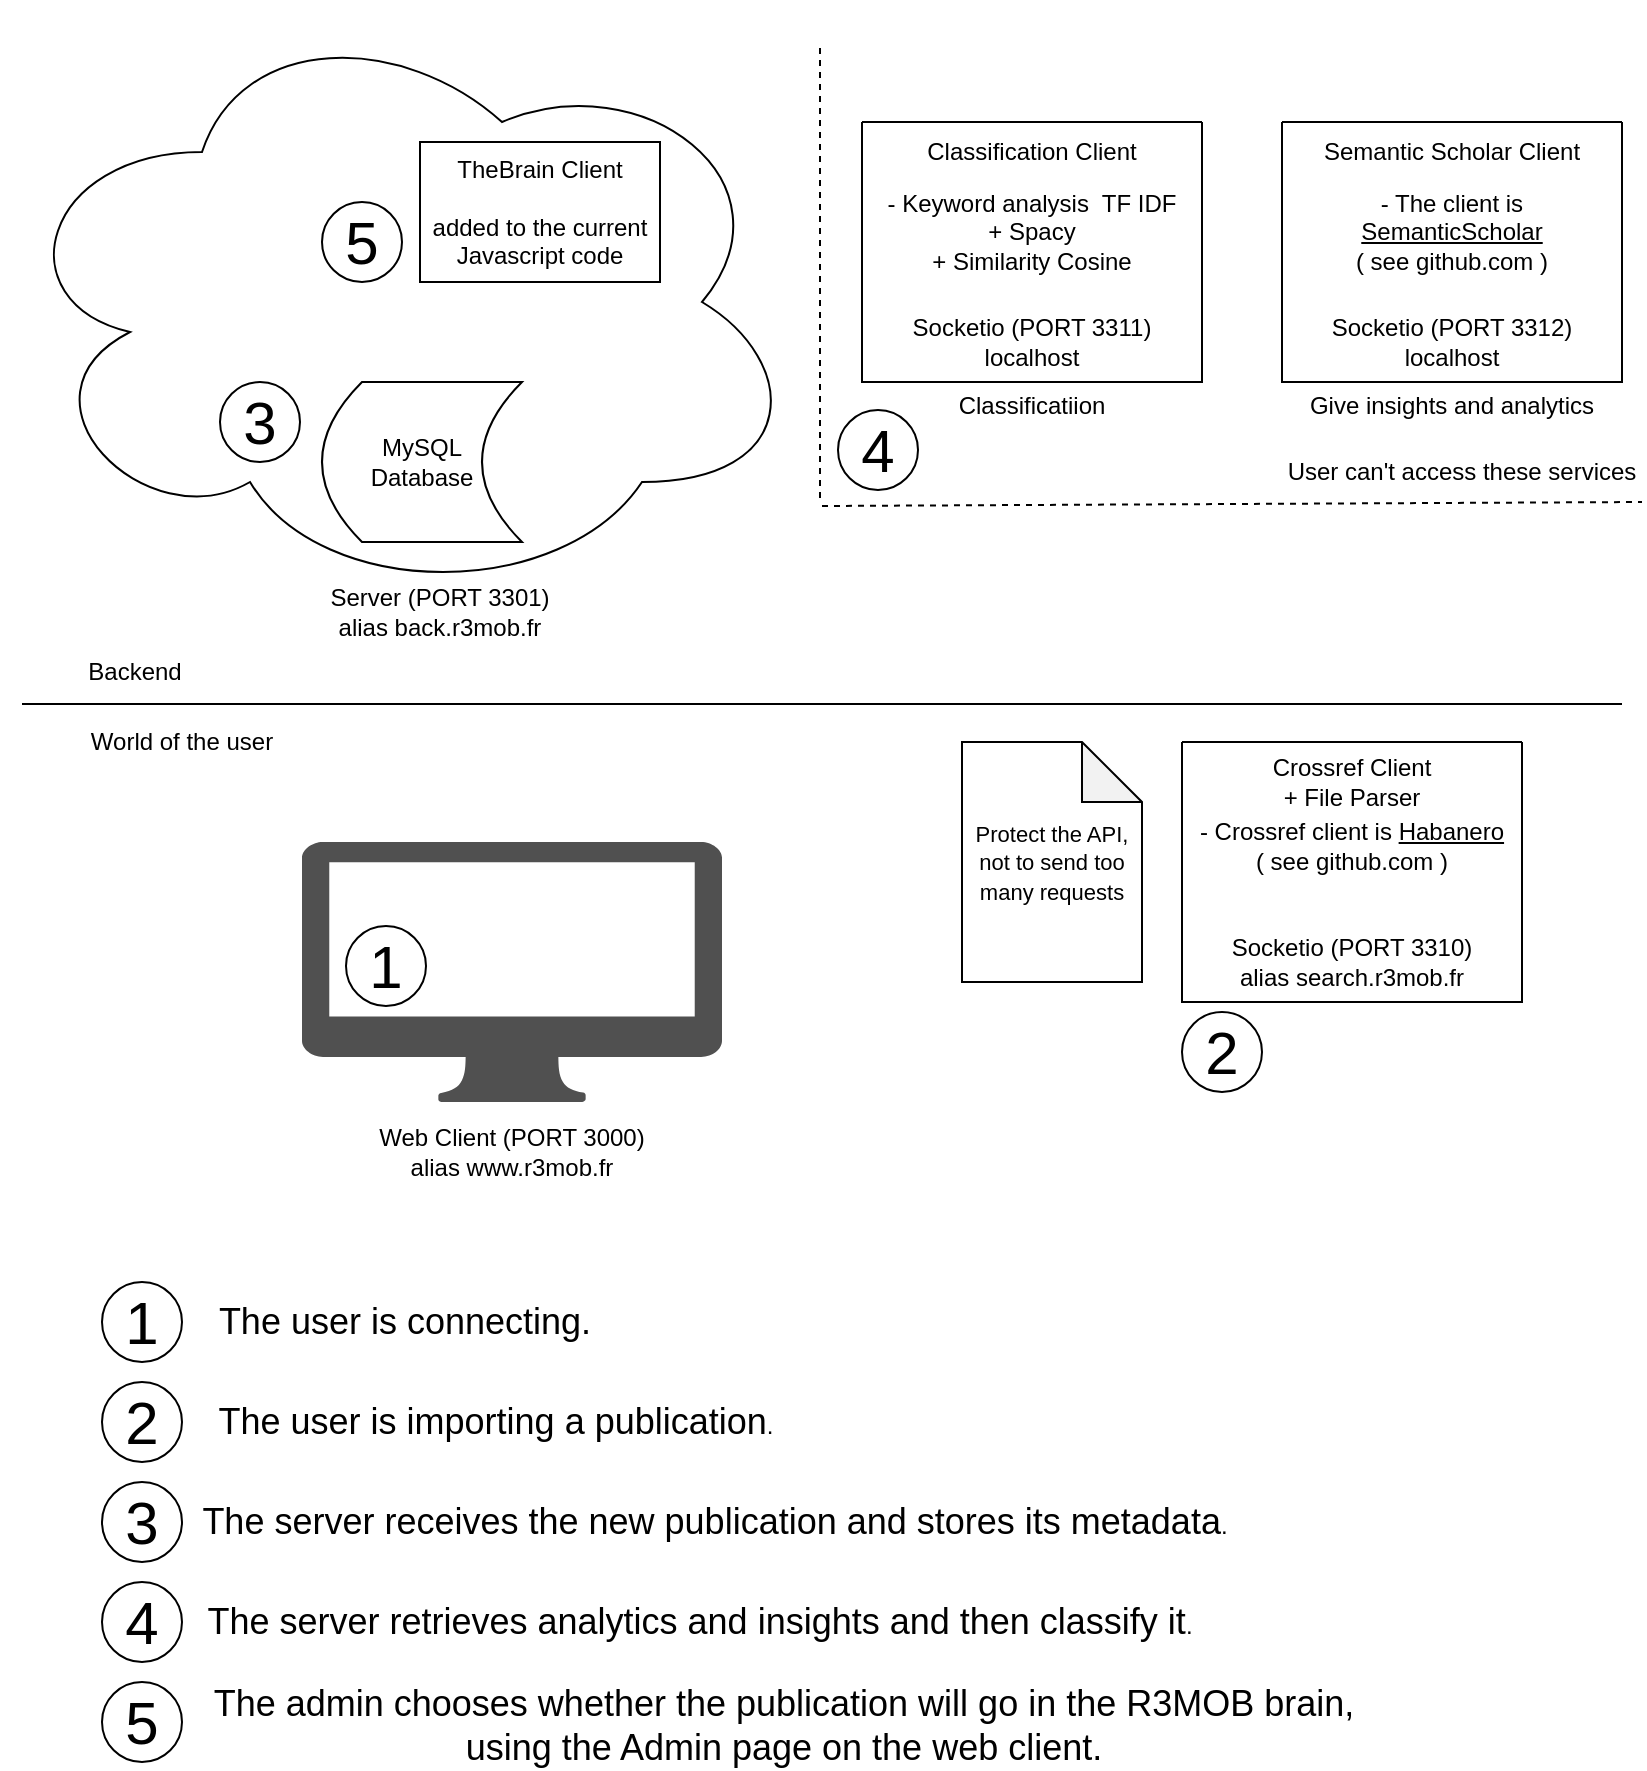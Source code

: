 <mxfile version="27.0.4">
  <diagram name="Page-1" id="gwwkm0NiXWrdUEdysa56">
    <mxGraphModel dx="1213" dy="672" grid="1" gridSize="10" guides="1" tooltips="1" connect="1" arrows="1" fold="1" page="1" pageScale="1" pageWidth="850" pageHeight="1100" math="0" shadow="0">
      <root>
        <mxCell id="0" />
        <mxCell id="1" parent="0" />
        <mxCell id="EcsS1EzJX6CtZgbFS-dB-19" value="" style="swimlane;startSize=0;" vertex="1" parent="1">
          <mxGeometry x="650" y="60" width="170" height="130" as="geometry" />
        </mxCell>
        <mxCell id="EcsS1EzJX6CtZgbFS-dB-20" value="Semantic Scholar Client" style="text;html=1;align=center;verticalAlign=middle;whiteSpace=wrap;rounded=0;" vertex="1" parent="EcsS1EzJX6CtZgbFS-dB-19">
          <mxGeometry width="170" height="30" as="geometry" />
        </mxCell>
        <mxCell id="EcsS1EzJX6CtZgbFS-dB-27" value="Socketio (PORT 3312)&lt;br&gt;localhost" style="text;html=1;align=center;verticalAlign=middle;whiteSpace=wrap;rounded=0;" vertex="1" parent="EcsS1EzJX6CtZgbFS-dB-19">
          <mxGeometry y="90" width="170" height="40" as="geometry" />
        </mxCell>
        <mxCell id="EcsS1EzJX6CtZgbFS-dB-51" value="- The client is &lt;u&gt;SemanticScholar&lt;/u&gt;&lt;br&gt;( see github.com )" style="text;html=1;align=center;verticalAlign=middle;whiteSpace=wrap;rounded=0;" vertex="1" parent="EcsS1EzJX6CtZgbFS-dB-19">
          <mxGeometry x="5" y="30" width="160" height="50" as="geometry" />
        </mxCell>
        <mxCell id="EcsS1EzJX6CtZgbFS-dB-23" value="" style="swimlane;startSize=0;" vertex="1" parent="1">
          <mxGeometry x="600" y="370" width="170" height="130" as="geometry" />
        </mxCell>
        <mxCell id="EcsS1EzJX6CtZgbFS-dB-24" value="Crossref Client&lt;br&gt;+ File Parser" style="text;html=1;align=center;verticalAlign=middle;whiteSpace=wrap;rounded=0;" vertex="1" parent="EcsS1EzJX6CtZgbFS-dB-23">
          <mxGeometry y="5" width="170" height="30" as="geometry" />
        </mxCell>
        <mxCell id="EcsS1EzJX6CtZgbFS-dB-25" value="&lt;div&gt;Socketio (PORT 3310)&lt;br&gt;alias search.r3mob.fr&lt;/div&gt;" style="text;html=1;align=center;verticalAlign=middle;whiteSpace=wrap;rounded=0;" vertex="1" parent="EcsS1EzJX6CtZgbFS-dB-23">
          <mxGeometry y="90" width="170" height="40" as="geometry" />
        </mxCell>
        <mxCell id="EcsS1EzJX6CtZgbFS-dB-50" value="&lt;div&gt;- Crossref client is &lt;u&gt;Habanero&lt;/u&gt;&lt;/div&gt;&lt;div&gt;( see github.com )&lt;/div&gt;" style="text;html=1;align=center;verticalAlign=middle;whiteSpace=wrap;rounded=0;" vertex="1" parent="EcsS1EzJX6CtZgbFS-dB-23">
          <mxGeometry x="5" y="37" width="160" height="30" as="geometry" />
        </mxCell>
        <mxCell id="EcsS1EzJX6CtZgbFS-dB-28" value="" style="swimlane;startSize=0;" vertex="1" parent="1">
          <mxGeometry x="440" y="60" width="170" height="130" as="geometry" />
        </mxCell>
        <mxCell id="EcsS1EzJX6CtZgbFS-dB-29" value="Classification Client" style="text;html=1;align=center;verticalAlign=middle;whiteSpace=wrap;rounded=0;" vertex="1" parent="EcsS1EzJX6CtZgbFS-dB-28">
          <mxGeometry width="170" height="30" as="geometry" />
        </mxCell>
        <mxCell id="EcsS1EzJX6CtZgbFS-dB-30" value="Socketio (PORT 3311)&lt;br&gt;localhost" style="text;html=1;align=center;verticalAlign=middle;whiteSpace=wrap;rounded=0;" vertex="1" parent="EcsS1EzJX6CtZgbFS-dB-28">
          <mxGeometry y="90" width="170" height="40" as="geometry" />
        </mxCell>
        <mxCell id="EcsS1EzJX6CtZgbFS-dB-57" value="- Keyword analysis&amp;nbsp; TF IDF&lt;br&gt;+ Spacy&lt;br&gt;+ Similarity Cosine" style="text;html=1;align=center;verticalAlign=middle;whiteSpace=wrap;rounded=0;" vertex="1" parent="EcsS1EzJX6CtZgbFS-dB-28">
          <mxGeometry x="5" y="30" width="160" height="50" as="geometry" />
        </mxCell>
        <mxCell id="EcsS1EzJX6CtZgbFS-dB-31" value="" style="sketch=0;pointerEvents=1;shadow=0;dashed=0;html=1;strokeColor=none;fillColor=#505050;labelPosition=center;verticalLabelPosition=bottom;verticalAlign=top;outlineConnect=0;align=center;shape=mxgraph.office.devices.mac_client;" vertex="1" parent="1">
          <mxGeometry x="160" y="420" width="210" height="130" as="geometry" />
        </mxCell>
        <mxCell id="EcsS1EzJX6CtZgbFS-dB-33" value="Web Client (PORT 3000)&lt;br&gt;alias www.r3mob.fr" style="text;html=1;align=center;verticalAlign=middle;whiteSpace=wrap;rounded=0;" vertex="1" parent="1">
          <mxGeometry x="185" y="560" width="160" height="30" as="geometry" />
        </mxCell>
        <mxCell id="EcsS1EzJX6CtZgbFS-dB-8" value="&lt;div&gt;Server (PORT 3301)&lt;br&gt;alias back.r3mob.fr&lt;/div&gt;" style="text;html=1;align=center;verticalAlign=middle;whiteSpace=wrap;rounded=0;" vertex="1" parent="1">
          <mxGeometry x="159" y="290" width="140" height="30" as="geometry" />
        </mxCell>
        <mxCell id="EcsS1EzJX6CtZgbFS-dB-7" value="" style="ellipse;shape=cloud;whiteSpace=wrap;html=1;" vertex="1" parent="1">
          <mxGeometry x="10" width="400" height="300" as="geometry" />
        </mxCell>
        <mxCell id="EcsS1EzJX6CtZgbFS-dB-13" value="&lt;div&gt;MySQL&lt;/div&gt;&lt;div&gt;Database&lt;/div&gt;" style="shape=dataStorage;whiteSpace=wrap;html=1;fixedSize=1;" vertex="1" parent="1">
          <mxGeometry x="170" y="190" width="100" height="80" as="geometry" />
        </mxCell>
        <mxCell id="EcsS1EzJX6CtZgbFS-dB-6" value="&lt;div&gt;TheBrain Client&lt;/div&gt;&lt;div&gt;&lt;br&gt;&lt;/div&gt;&lt;div&gt;added to the current Javascript code&lt;/div&gt;" style="rounded=0;whiteSpace=wrap;html=1;" vertex="1" parent="1">
          <mxGeometry x="219" y="70" width="120" height="70" as="geometry" />
        </mxCell>
        <mxCell id="EcsS1EzJX6CtZgbFS-dB-34" value="" style="endArrow=none;html=1;rounded=0;" edge="1" parent="1">
          <mxGeometry width="50" height="50" relative="1" as="geometry">
            <mxPoint x="20" y="351" as="sourcePoint" />
            <mxPoint x="820" y="351" as="targetPoint" />
          </mxGeometry>
        </mxCell>
        <mxCell id="EcsS1EzJX6CtZgbFS-dB-35" value="World of the user" style="text;html=1;align=center;verticalAlign=middle;whiteSpace=wrap;rounded=0;" vertex="1" parent="1">
          <mxGeometry x="15" y="355" width="170" height="30" as="geometry" />
        </mxCell>
        <mxCell id="EcsS1EzJX6CtZgbFS-dB-37" value="Backend" style="text;html=1;align=center;verticalAlign=middle;whiteSpace=wrap;rounded=0;" vertex="1" parent="1">
          <mxGeometry x="25" y="320" width="103" height="30" as="geometry" />
        </mxCell>
        <mxCell id="EcsS1EzJX6CtZgbFS-dB-40" value="" style="endArrow=none;dashed=1;html=1;rounded=0;" edge="1" parent="1">
          <mxGeometry width="50" height="50" relative="1" as="geometry">
            <mxPoint x="419" y="248" as="sourcePoint" />
            <mxPoint x="419" y="20" as="targetPoint" />
          </mxGeometry>
        </mxCell>
        <mxCell id="EcsS1EzJX6CtZgbFS-dB-41" value="" style="endArrow=none;dashed=1;html=1;rounded=0;" edge="1" parent="1">
          <mxGeometry width="50" height="50" relative="1" as="geometry">
            <mxPoint x="420" y="252" as="sourcePoint" />
            <mxPoint x="830" y="250" as="targetPoint" />
          </mxGeometry>
        </mxCell>
        <mxCell id="EcsS1EzJX6CtZgbFS-dB-42" value="User can&#39;t access these services" style="text;html=1;align=center;verticalAlign=middle;whiteSpace=wrap;rounded=0;" vertex="1" parent="1">
          <mxGeometry x="650" y="220" width="180" height="30" as="geometry" />
        </mxCell>
        <mxCell id="EcsS1EzJX6CtZgbFS-dB-43" value="&lt;font style=&quot;font-size: 30px;&quot;&gt;1&lt;/font&gt;" style="ellipse;whiteSpace=wrap;html=1;aspect=fixed;" vertex="1" parent="1">
          <mxGeometry x="60" y="640" width="40" height="40" as="geometry" />
        </mxCell>
        <mxCell id="EcsS1EzJX6CtZgbFS-dB-44" value="&lt;font style=&quot;font-size: 30px;&quot;&gt;2&lt;/font&gt;" style="ellipse;whiteSpace=wrap;html=1;aspect=fixed;" vertex="1" parent="1">
          <mxGeometry x="60" y="690" width="40" height="40" as="geometry" />
        </mxCell>
        <mxCell id="EcsS1EzJX6CtZgbFS-dB-45" value="&lt;font style=&quot;font-size: 30px;&quot;&gt;3&lt;/font&gt;" style="ellipse;whiteSpace=wrap;html=1;aspect=fixed;" vertex="1" parent="1">
          <mxGeometry x="60" y="740" width="40" height="40" as="geometry" />
        </mxCell>
        <mxCell id="EcsS1EzJX6CtZgbFS-dB-46" value="&lt;font style=&quot;font-size: 30px;&quot;&gt;4&lt;/font&gt;" style="ellipse;whiteSpace=wrap;html=1;aspect=fixed;" vertex="1" parent="1">
          <mxGeometry x="60" y="790" width="40" height="40" as="geometry" />
        </mxCell>
        <mxCell id="EcsS1EzJX6CtZgbFS-dB-47" value="&lt;font style=&quot;font-size: 18px;&quot;&gt;The user is connecting.&amp;nbsp;&lt;/font&gt;" style="text;html=1;align=center;verticalAlign=middle;whiteSpace=wrap;rounded=0;" vertex="1" parent="1">
          <mxGeometry x="109" y="645" width="210" height="30" as="geometry" />
        </mxCell>
        <mxCell id="EcsS1EzJX6CtZgbFS-dB-48" value="&lt;font style=&quot;font-size: 18px;&quot;&gt;The user is importing a publication&lt;/font&gt;." style="text;html=1;align=center;verticalAlign=middle;whiteSpace=wrap;rounded=0;" vertex="1" parent="1">
          <mxGeometry x="107" y="695" width="300" height="30" as="geometry" />
        </mxCell>
        <mxCell id="EcsS1EzJX6CtZgbFS-dB-49" value="&lt;font style=&quot;font-size: 18px;&quot;&gt;The server receives the new publication and stores its metadata&lt;/font&gt;." style="text;html=1;align=center;verticalAlign=middle;whiteSpace=wrap;rounded=0;" vertex="1" parent="1">
          <mxGeometry x="97" y="745" width="539" height="30" as="geometry" />
        </mxCell>
        <mxCell id="EcsS1EzJX6CtZgbFS-dB-53" value="&lt;font style=&quot;font-size: 30px;&quot;&gt;5&lt;/font&gt;" style="ellipse;whiteSpace=wrap;html=1;aspect=fixed;" vertex="1" parent="1">
          <mxGeometry x="60" y="840" width="40" height="40" as="geometry" />
        </mxCell>
        <mxCell id="EcsS1EzJX6CtZgbFS-dB-54" value="&lt;font style=&quot;font-size: 18px;&quot;&gt;The server retrieves analytics and insights and then classify it&lt;/font&gt;." style="text;html=1;align=center;verticalAlign=middle;whiteSpace=wrap;rounded=0;" vertex="1" parent="1">
          <mxGeometry x="104" y="795" width="510" height="30" as="geometry" />
        </mxCell>
        <mxCell id="EcsS1EzJX6CtZgbFS-dB-55" value="&lt;div&gt;&lt;font style=&quot;font-size: 18px;&quot;&gt;The admin chooses whether the publication will go in the R3MOB brain, using the Admin page on the web client.&lt;/font&gt;&lt;/div&gt;" style="text;html=1;align=center;verticalAlign=middle;whiteSpace=wrap;rounded=0;" vertex="1" parent="1">
          <mxGeometry x="111" y="847" width="580" height="30" as="geometry" />
        </mxCell>
        <mxCell id="EcsS1EzJX6CtZgbFS-dB-58" value="&lt;font style=&quot;font-size: 11px;&quot;&gt;Protect the API,&lt;br&gt;not to send too many requests&lt;/font&gt;" style="shape=note;whiteSpace=wrap;html=1;backgroundOutline=1;darkOpacity=0.05;" vertex="1" parent="1">
          <mxGeometry x="490" y="370" width="90" height="120" as="geometry" />
        </mxCell>
        <mxCell id="EcsS1EzJX6CtZgbFS-dB-59" value="&lt;font style=&quot;font-size: 30px;&quot;&gt;1&lt;/font&gt;" style="ellipse;whiteSpace=wrap;html=1;aspect=fixed;" vertex="1" parent="1">
          <mxGeometry x="182" y="462" width="40" height="40" as="geometry" />
        </mxCell>
        <mxCell id="EcsS1EzJX6CtZgbFS-dB-60" value="&lt;font style=&quot;font-size: 30px;&quot;&gt;2&lt;/font&gt;" style="ellipse;whiteSpace=wrap;html=1;aspect=fixed;" vertex="1" parent="1">
          <mxGeometry x="600" y="505" width="40" height="40" as="geometry" />
        </mxCell>
        <mxCell id="EcsS1EzJX6CtZgbFS-dB-61" value="&lt;font style=&quot;font-size: 30px;&quot;&gt;3&lt;/font&gt;" style="ellipse;whiteSpace=wrap;html=1;aspect=fixed;" vertex="1" parent="1">
          <mxGeometry x="119" y="190" width="40" height="40" as="geometry" />
        </mxCell>
        <mxCell id="EcsS1EzJX6CtZgbFS-dB-62" value="&lt;font style=&quot;font-size: 30px;&quot;&gt;4&lt;/font&gt;" style="ellipse;whiteSpace=wrap;html=1;aspect=fixed;" vertex="1" parent="1">
          <mxGeometry x="428" y="204" width="40" height="40" as="geometry" />
        </mxCell>
        <mxCell id="EcsS1EzJX6CtZgbFS-dB-63" value="&lt;font style=&quot;font-size: 30px;&quot;&gt;5&lt;/font&gt;" style="ellipse;whiteSpace=wrap;html=1;aspect=fixed;" vertex="1" parent="1">
          <mxGeometry x="170" y="100" width="40" height="40" as="geometry" />
        </mxCell>
        <mxCell id="EcsS1EzJX6CtZgbFS-dB-66" value="Give insights and analytics" style="text;html=1;align=center;verticalAlign=middle;whiteSpace=wrap;rounded=0;" vertex="1" parent="1">
          <mxGeometry x="650" y="187" width="170" height="30" as="geometry" />
        </mxCell>
        <mxCell id="EcsS1EzJX6CtZgbFS-dB-67" value="Classificatiion" style="text;html=1;align=center;verticalAlign=middle;whiteSpace=wrap;rounded=0;" vertex="1" parent="1">
          <mxGeometry x="440" y="187" width="170" height="30" as="geometry" />
        </mxCell>
      </root>
    </mxGraphModel>
  </diagram>
</mxfile>
